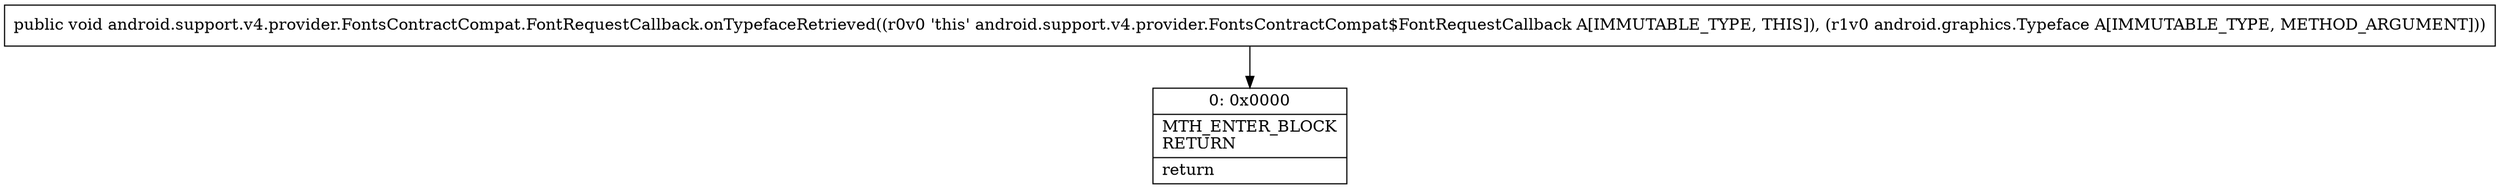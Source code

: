 digraph "CFG forandroid.support.v4.provider.FontsContractCompat.FontRequestCallback.onTypefaceRetrieved(Landroid\/graphics\/Typeface;)V" {
Node_0 [shape=record,label="{0\:\ 0x0000|MTH_ENTER_BLOCK\lRETURN\l|return\l}"];
MethodNode[shape=record,label="{public void android.support.v4.provider.FontsContractCompat.FontRequestCallback.onTypefaceRetrieved((r0v0 'this' android.support.v4.provider.FontsContractCompat$FontRequestCallback A[IMMUTABLE_TYPE, THIS]), (r1v0 android.graphics.Typeface A[IMMUTABLE_TYPE, METHOD_ARGUMENT])) }"];
MethodNode -> Node_0;
}

